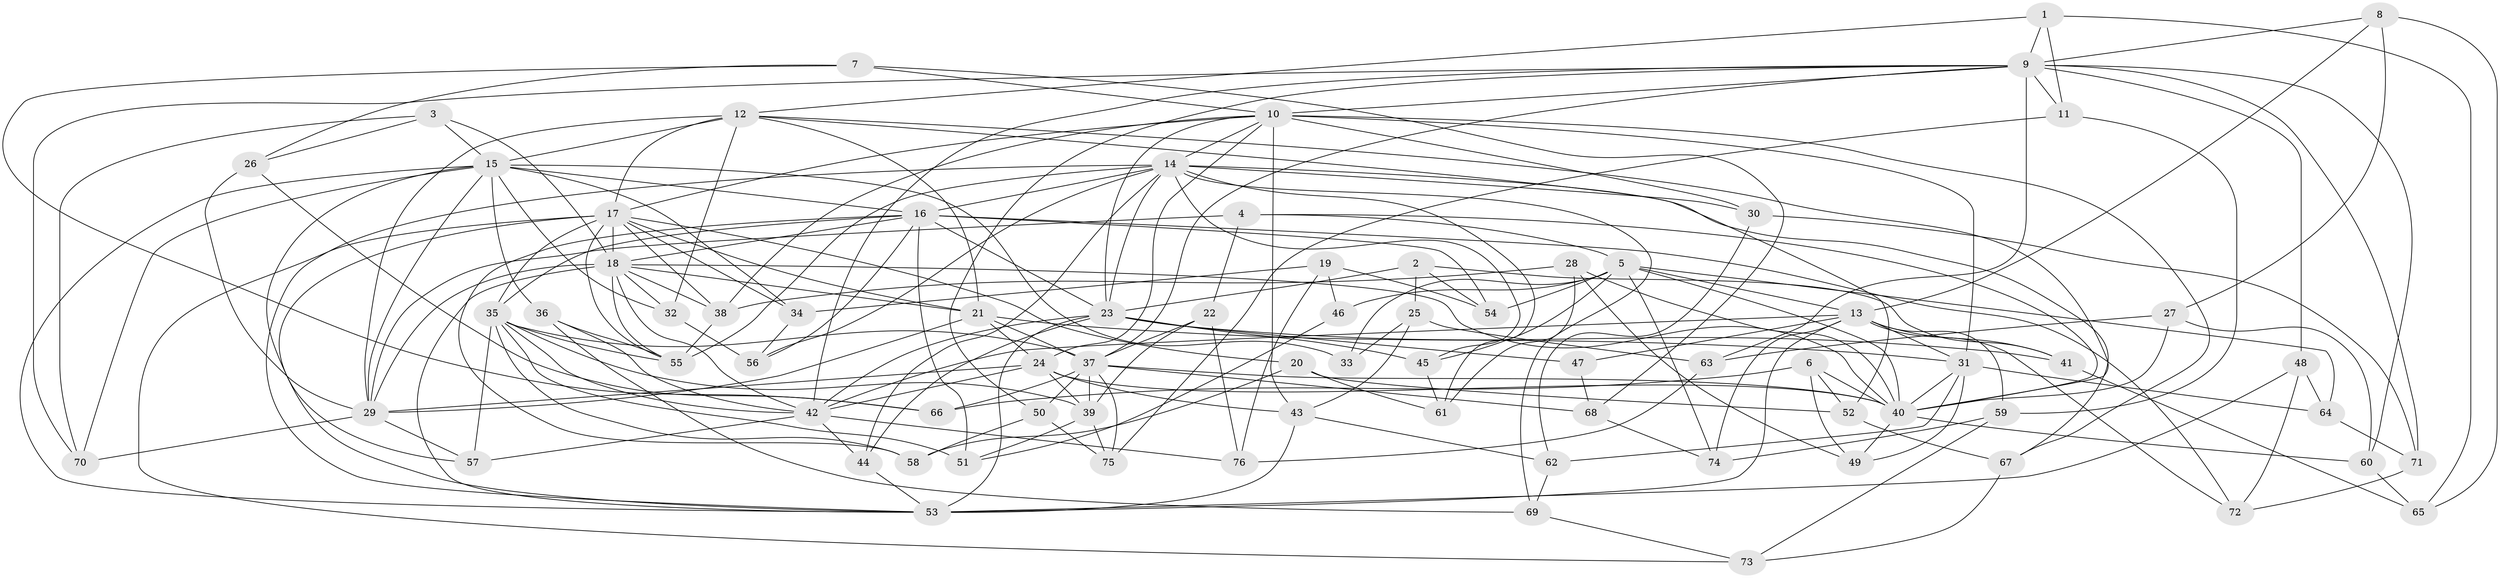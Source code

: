 // original degree distribution, {4: 1.0}
// Generated by graph-tools (version 1.1) at 2025/53/03/04/25 22:53:34]
// undirected, 76 vertices, 211 edges
graph export_dot {
  node [color=gray90,style=filled];
  1;
  2;
  3;
  4;
  5;
  6;
  7;
  8;
  9;
  10;
  11;
  12;
  13;
  14;
  15;
  16;
  17;
  18;
  19;
  20;
  21;
  22;
  23;
  24;
  25;
  26;
  27;
  28;
  29;
  30;
  31;
  32;
  33;
  34;
  35;
  36;
  37;
  38;
  39;
  40;
  41;
  42;
  43;
  44;
  45;
  46;
  47;
  48;
  49;
  50;
  51;
  52;
  53;
  54;
  55;
  56;
  57;
  58;
  59;
  60;
  61;
  62;
  63;
  64;
  65;
  66;
  67;
  68;
  69;
  70;
  71;
  72;
  73;
  74;
  75;
  76;
  1 -- 9 [weight=1.0];
  1 -- 11 [weight=1.0];
  1 -- 12 [weight=1.0];
  1 -- 65 [weight=1.0];
  2 -- 23 [weight=1.0];
  2 -- 25 [weight=1.0];
  2 -- 41 [weight=1.0];
  2 -- 54 [weight=1.0];
  3 -- 15 [weight=1.0];
  3 -- 18 [weight=1.0];
  3 -- 26 [weight=1.0];
  3 -- 70 [weight=1.0];
  4 -- 5 [weight=1.0];
  4 -- 22 [weight=1.0];
  4 -- 29 [weight=1.0];
  4 -- 40 [weight=1.0];
  5 -- 13 [weight=1.0];
  5 -- 33 [weight=1.0];
  5 -- 40 [weight=1.0];
  5 -- 45 [weight=1.0];
  5 -- 46 [weight=2.0];
  5 -- 54 [weight=1.0];
  5 -- 64 [weight=1.0];
  5 -- 74 [weight=1.0];
  6 -- 40 [weight=1.0];
  6 -- 49 [weight=1.0];
  6 -- 52 [weight=1.0];
  6 -- 66 [weight=1.0];
  7 -- 10 [weight=1.0];
  7 -- 26 [weight=1.0];
  7 -- 66 [weight=1.0];
  7 -- 68 [weight=1.0];
  8 -- 9 [weight=1.0];
  8 -- 13 [weight=1.0];
  8 -- 27 [weight=1.0];
  8 -- 65 [weight=1.0];
  9 -- 10 [weight=1.0];
  9 -- 11 [weight=1.0];
  9 -- 37 [weight=1.0];
  9 -- 42 [weight=1.0];
  9 -- 48 [weight=1.0];
  9 -- 50 [weight=1.0];
  9 -- 60 [weight=1.0];
  9 -- 63 [weight=1.0];
  9 -- 70 [weight=1.0];
  9 -- 71 [weight=1.0];
  10 -- 14 [weight=1.0];
  10 -- 17 [weight=1.0];
  10 -- 23 [weight=1.0];
  10 -- 24 [weight=1.0];
  10 -- 30 [weight=1.0];
  10 -- 31 [weight=1.0];
  10 -- 38 [weight=1.0];
  10 -- 43 [weight=2.0];
  10 -- 67 [weight=1.0];
  11 -- 59 [weight=1.0];
  11 -- 75 [weight=1.0];
  12 -- 15 [weight=1.0];
  12 -- 17 [weight=1.0];
  12 -- 21 [weight=1.0];
  12 -- 29 [weight=1.0];
  12 -- 32 [weight=1.0];
  12 -- 40 [weight=1.0];
  12 -- 52 [weight=1.0];
  13 -- 31 [weight=1.0];
  13 -- 41 [weight=1.0];
  13 -- 42 [weight=1.0];
  13 -- 47 [weight=1.0];
  13 -- 53 [weight=1.0];
  13 -- 59 [weight=1.0];
  13 -- 72 [weight=1.0];
  13 -- 74 [weight=1.0];
  14 -- 16 [weight=1.0];
  14 -- 23 [weight=1.0];
  14 -- 30 [weight=1.0];
  14 -- 44 [weight=1.0];
  14 -- 45 [weight=1.0];
  14 -- 53 [weight=1.0];
  14 -- 55 [weight=1.0];
  14 -- 56 [weight=1.0];
  14 -- 61 [weight=1.0];
  14 -- 67 [weight=1.0];
  14 -- 69 [weight=1.0];
  15 -- 16 [weight=1.0];
  15 -- 29 [weight=1.0];
  15 -- 32 [weight=1.0];
  15 -- 33 [weight=2.0];
  15 -- 34 [weight=1.0];
  15 -- 36 [weight=1.0];
  15 -- 53 [weight=1.0];
  15 -- 57 [weight=1.0];
  15 -- 70 [weight=1.0];
  16 -- 18 [weight=1.0];
  16 -- 23 [weight=1.0];
  16 -- 35 [weight=1.0];
  16 -- 51 [weight=1.0];
  16 -- 54 [weight=1.0];
  16 -- 56 [weight=1.0];
  16 -- 58 [weight=1.0];
  16 -- 72 [weight=1.0];
  17 -- 18 [weight=1.0];
  17 -- 20 [weight=1.0];
  17 -- 21 [weight=1.0];
  17 -- 34 [weight=1.0];
  17 -- 35 [weight=1.0];
  17 -- 38 [weight=2.0];
  17 -- 53 [weight=1.0];
  17 -- 55 [weight=1.0];
  17 -- 73 [weight=1.0];
  18 -- 21 [weight=2.0];
  18 -- 29 [weight=1.0];
  18 -- 32 [weight=1.0];
  18 -- 38 [weight=1.0];
  18 -- 40 [weight=1.0];
  18 -- 42 [weight=1.0];
  18 -- 53 [weight=1.0];
  18 -- 55 [weight=1.0];
  19 -- 34 [weight=1.0];
  19 -- 46 [weight=1.0];
  19 -- 54 [weight=1.0];
  19 -- 76 [weight=1.0];
  20 -- 52 [weight=1.0];
  20 -- 58 [weight=1.0];
  20 -- 61 [weight=1.0];
  21 -- 24 [weight=1.0];
  21 -- 29 [weight=2.0];
  21 -- 31 [weight=2.0];
  21 -- 37 [weight=1.0];
  22 -- 37 [weight=1.0];
  22 -- 39 [weight=1.0];
  22 -- 76 [weight=1.0];
  23 -- 41 [weight=1.0];
  23 -- 42 [weight=1.0];
  23 -- 44 [weight=1.0];
  23 -- 45 [weight=1.0];
  23 -- 47 [weight=2.0];
  23 -- 53 [weight=2.0];
  24 -- 29 [weight=1.0];
  24 -- 39 [weight=2.0];
  24 -- 40 [weight=1.0];
  24 -- 42 [weight=1.0];
  24 -- 43 [weight=1.0];
  25 -- 33 [weight=1.0];
  25 -- 43 [weight=1.0];
  25 -- 63 [weight=1.0];
  26 -- 29 [weight=1.0];
  26 -- 66 [weight=1.0];
  27 -- 40 [weight=1.0];
  27 -- 60 [weight=1.0];
  27 -- 63 [weight=1.0];
  28 -- 38 [weight=1.0];
  28 -- 40 [weight=1.0];
  28 -- 49 [weight=1.0];
  28 -- 61 [weight=1.0];
  29 -- 57 [weight=1.0];
  29 -- 70 [weight=1.0];
  30 -- 62 [weight=1.0];
  30 -- 71 [weight=1.0];
  31 -- 40 [weight=1.0];
  31 -- 49 [weight=1.0];
  31 -- 62 [weight=1.0];
  31 -- 64 [weight=1.0];
  32 -- 56 [weight=1.0];
  34 -- 56 [weight=1.0];
  35 -- 37 [weight=1.0];
  35 -- 39 [weight=2.0];
  35 -- 42 [weight=1.0];
  35 -- 51 [weight=1.0];
  35 -- 55 [weight=1.0];
  35 -- 57 [weight=1.0];
  35 -- 58 [weight=1.0];
  36 -- 42 [weight=1.0];
  36 -- 55 [weight=1.0];
  36 -- 69 [weight=1.0];
  37 -- 39 [weight=1.0];
  37 -- 40 [weight=1.0];
  37 -- 50 [weight=1.0];
  37 -- 66 [weight=1.0];
  37 -- 68 [weight=1.0];
  37 -- 75 [weight=1.0];
  38 -- 55 [weight=1.0];
  39 -- 51 [weight=1.0];
  39 -- 75 [weight=1.0];
  40 -- 49 [weight=1.0];
  40 -- 60 [weight=1.0];
  41 -- 65 [weight=1.0];
  42 -- 44 [weight=1.0];
  42 -- 57 [weight=1.0];
  42 -- 76 [weight=1.0];
  43 -- 53 [weight=1.0];
  43 -- 62 [weight=1.0];
  44 -- 53 [weight=1.0];
  45 -- 61 [weight=1.0];
  46 -- 51 [weight=1.0];
  47 -- 68 [weight=1.0];
  48 -- 53 [weight=1.0];
  48 -- 64 [weight=1.0];
  48 -- 72 [weight=1.0];
  50 -- 58 [weight=1.0];
  50 -- 75 [weight=1.0];
  52 -- 67 [weight=1.0];
  59 -- 73 [weight=1.0];
  59 -- 74 [weight=1.0];
  60 -- 65 [weight=1.0];
  62 -- 69 [weight=1.0];
  63 -- 76 [weight=1.0];
  64 -- 71 [weight=1.0];
  67 -- 73 [weight=1.0];
  68 -- 74 [weight=1.0];
  69 -- 73 [weight=1.0];
  71 -- 72 [weight=1.0];
}
